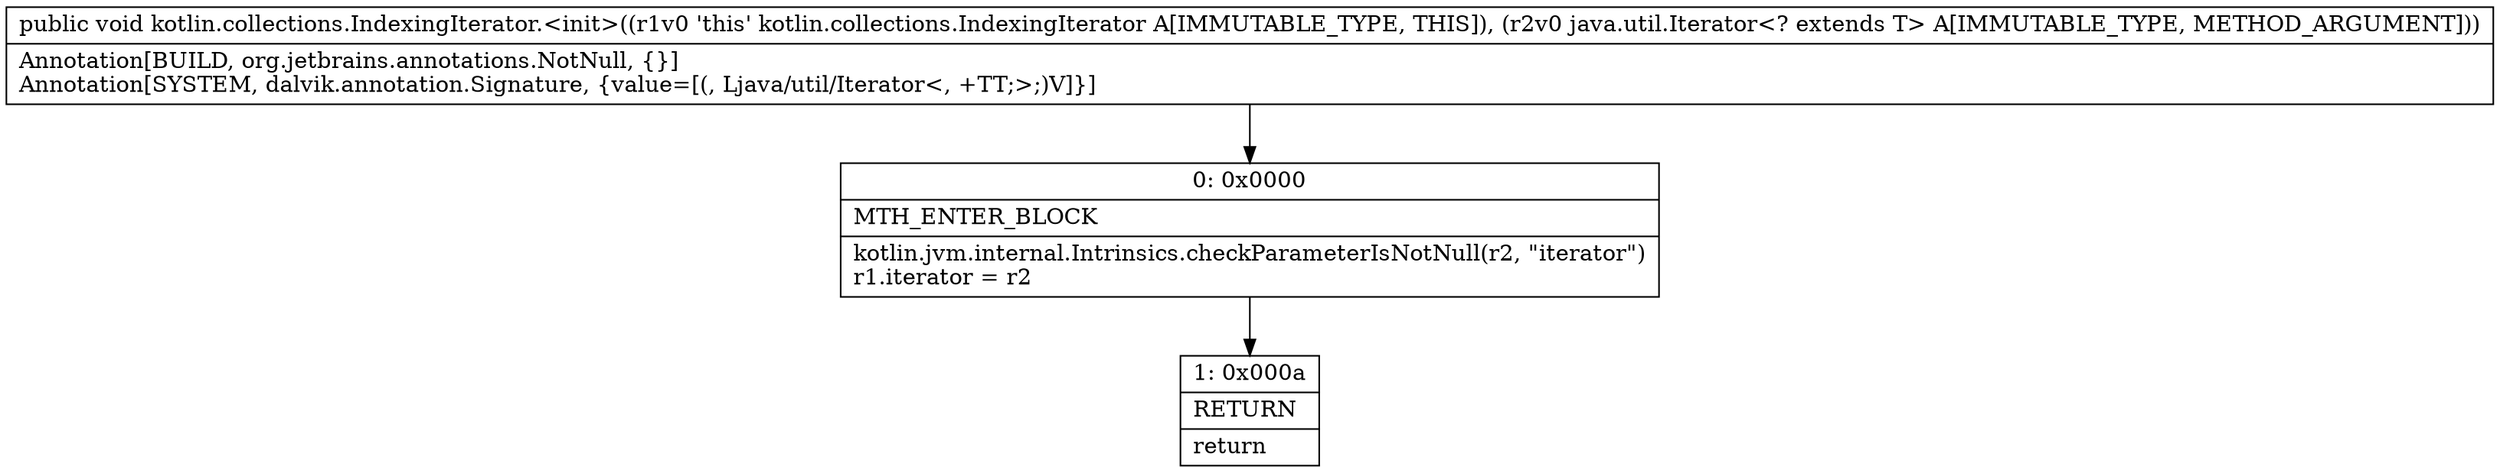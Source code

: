 digraph "CFG forkotlin.collections.IndexingIterator.\<init\>(Ljava\/util\/Iterator;)V" {
Node_0 [shape=record,label="{0\:\ 0x0000|MTH_ENTER_BLOCK\l|kotlin.jvm.internal.Intrinsics.checkParameterIsNotNull(r2, \"iterator\")\lr1.iterator = r2\l}"];
Node_1 [shape=record,label="{1\:\ 0x000a|RETURN\l|return\l}"];
MethodNode[shape=record,label="{public void kotlin.collections.IndexingIterator.\<init\>((r1v0 'this' kotlin.collections.IndexingIterator A[IMMUTABLE_TYPE, THIS]), (r2v0 java.util.Iterator\<? extends T\> A[IMMUTABLE_TYPE, METHOD_ARGUMENT]))  | Annotation[BUILD, org.jetbrains.annotations.NotNull, \{\}]\lAnnotation[SYSTEM, dalvik.annotation.Signature, \{value=[(, Ljava\/util\/Iterator\<, +TT;\>;)V]\}]\l}"];
MethodNode -> Node_0;
Node_0 -> Node_1;
}


